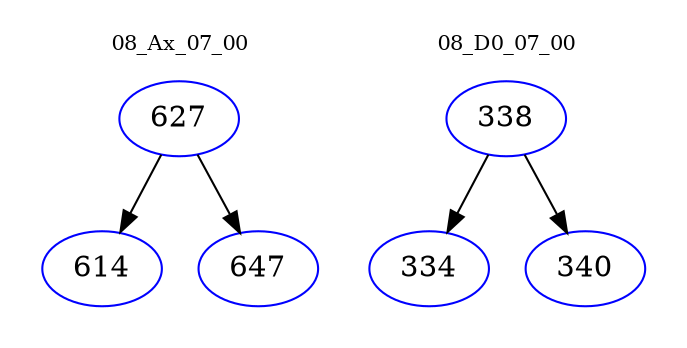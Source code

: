 digraph{
subgraph cluster_0 {
color = white
label = "08_Ax_07_00";
fontsize=10;
T0_627 [label="627", color="blue"]
T0_627 -> T0_614 [color="black"]
T0_614 [label="614", color="blue"]
T0_627 -> T0_647 [color="black"]
T0_647 [label="647", color="blue"]
}
subgraph cluster_1 {
color = white
label = "08_D0_07_00";
fontsize=10;
T1_338 [label="338", color="blue"]
T1_338 -> T1_334 [color="black"]
T1_334 [label="334", color="blue"]
T1_338 -> T1_340 [color="black"]
T1_340 [label="340", color="blue"]
}
}
